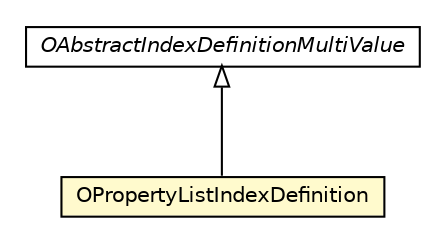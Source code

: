 #!/usr/local/bin/dot
#
# Class diagram 
# Generated by UMLGraph version R5_6-24-gf6e263 (http://www.umlgraph.org/)
#

digraph G {
	edge [fontname="Helvetica",fontsize=10,labelfontname="Helvetica",labelfontsize=10];
	node [fontname="Helvetica",fontsize=10,shape=plaintext];
	nodesep=0.25;
	ranksep=0.5;
	// com.orientechnologies.orient.core.index.OPropertyListIndexDefinition
	c5051378 [label=<<table title="com.orientechnologies.orient.core.index.OPropertyListIndexDefinition" border="0" cellborder="1" cellspacing="0" cellpadding="2" port="p" bgcolor="lemonChiffon" href="./OPropertyListIndexDefinition.html">
		<tr><td><table border="0" cellspacing="0" cellpadding="1">
<tr><td align="center" balign="center"> OPropertyListIndexDefinition </td></tr>
		</table></td></tr>
		</table>>, URL="./OPropertyListIndexDefinition.html", fontname="Helvetica", fontcolor="black", fontsize=10.0];
	// com.orientechnologies.orient.core.index.OAbstractIndexDefinitionMultiValue
	c5051381 [label=<<table title="com.orientechnologies.orient.core.index.OAbstractIndexDefinitionMultiValue" border="0" cellborder="1" cellspacing="0" cellpadding="2" port="p" href="./OAbstractIndexDefinitionMultiValue.html">
		<tr><td><table border="0" cellspacing="0" cellpadding="1">
<tr><td align="center" balign="center"><font face="Helvetica-Oblique"> OAbstractIndexDefinitionMultiValue </font></td></tr>
		</table></td></tr>
		</table>>, URL="./OAbstractIndexDefinitionMultiValue.html", fontname="Helvetica", fontcolor="black", fontsize=10.0];
	//com.orientechnologies.orient.core.index.OPropertyListIndexDefinition extends com.orientechnologies.orient.core.index.OAbstractIndexDefinitionMultiValue
	c5051381:p -> c5051378:p [dir=back,arrowtail=empty];
}

